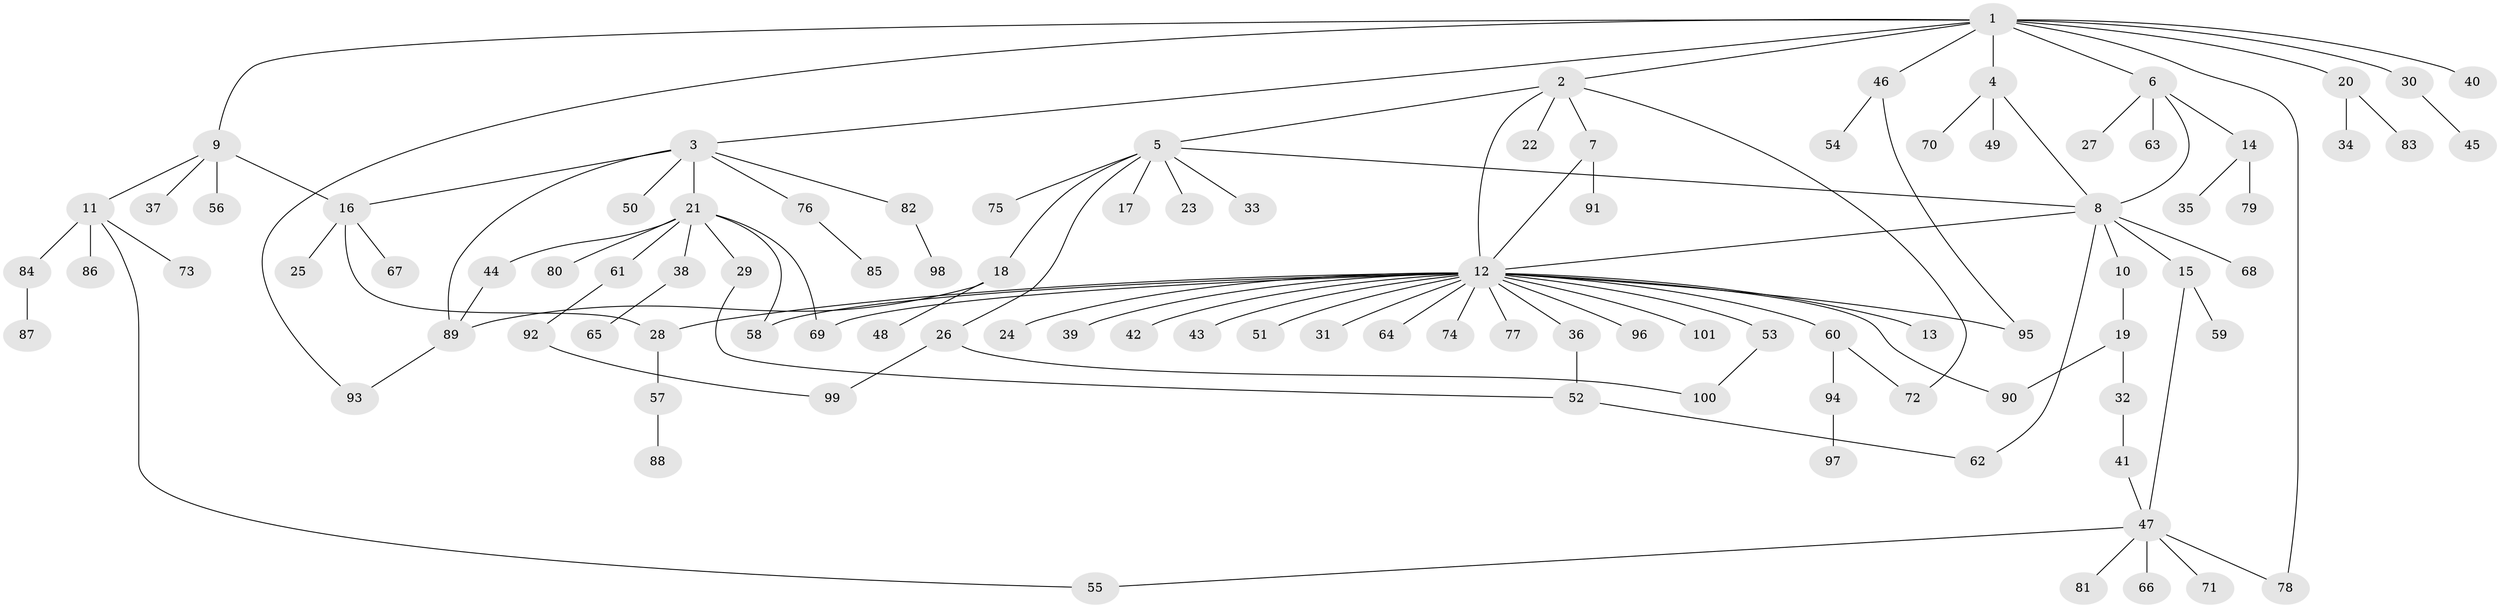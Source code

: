 // Generated by graph-tools (version 1.1) at 2025/35/03/09/25 02:35:47]
// undirected, 101 vertices, 121 edges
graph export_dot {
graph [start="1"]
  node [color=gray90,style=filled];
  1;
  2;
  3;
  4;
  5;
  6;
  7;
  8;
  9;
  10;
  11;
  12;
  13;
  14;
  15;
  16;
  17;
  18;
  19;
  20;
  21;
  22;
  23;
  24;
  25;
  26;
  27;
  28;
  29;
  30;
  31;
  32;
  33;
  34;
  35;
  36;
  37;
  38;
  39;
  40;
  41;
  42;
  43;
  44;
  45;
  46;
  47;
  48;
  49;
  50;
  51;
  52;
  53;
  54;
  55;
  56;
  57;
  58;
  59;
  60;
  61;
  62;
  63;
  64;
  65;
  66;
  67;
  68;
  69;
  70;
  71;
  72;
  73;
  74;
  75;
  76;
  77;
  78;
  79;
  80;
  81;
  82;
  83;
  84;
  85;
  86;
  87;
  88;
  89;
  90;
  91;
  92;
  93;
  94;
  95;
  96;
  97;
  98;
  99;
  100;
  101;
  1 -- 2;
  1 -- 3;
  1 -- 4;
  1 -- 6;
  1 -- 9;
  1 -- 20;
  1 -- 30;
  1 -- 40;
  1 -- 46;
  1 -- 78;
  1 -- 93;
  2 -- 5;
  2 -- 7;
  2 -- 12;
  2 -- 22;
  2 -- 72;
  3 -- 16;
  3 -- 21;
  3 -- 50;
  3 -- 76;
  3 -- 82;
  3 -- 89;
  4 -- 8;
  4 -- 49;
  4 -- 70;
  5 -- 8;
  5 -- 17;
  5 -- 18;
  5 -- 23;
  5 -- 26;
  5 -- 33;
  5 -- 75;
  6 -- 8;
  6 -- 14;
  6 -- 27;
  6 -- 63;
  7 -- 12;
  7 -- 91;
  8 -- 10;
  8 -- 12;
  8 -- 15;
  8 -- 62;
  8 -- 68;
  9 -- 11;
  9 -- 16;
  9 -- 37;
  9 -- 56;
  10 -- 19;
  11 -- 55;
  11 -- 73;
  11 -- 84;
  11 -- 86;
  12 -- 13;
  12 -- 24;
  12 -- 28;
  12 -- 31;
  12 -- 36;
  12 -- 39;
  12 -- 42;
  12 -- 43;
  12 -- 51;
  12 -- 53;
  12 -- 58;
  12 -- 60;
  12 -- 64;
  12 -- 69;
  12 -- 74;
  12 -- 77;
  12 -- 90;
  12 -- 95;
  12 -- 96;
  12 -- 101;
  14 -- 35;
  14 -- 79;
  15 -- 47;
  15 -- 59;
  16 -- 25;
  16 -- 28;
  16 -- 67;
  18 -- 48;
  18 -- 89;
  19 -- 32;
  19 -- 90;
  20 -- 34;
  20 -- 83;
  21 -- 29;
  21 -- 38;
  21 -- 44;
  21 -- 58;
  21 -- 61;
  21 -- 69;
  21 -- 80;
  26 -- 99;
  26 -- 100;
  28 -- 57;
  29 -- 52;
  30 -- 45;
  32 -- 41;
  36 -- 52;
  38 -- 65;
  41 -- 47;
  44 -- 89;
  46 -- 54;
  46 -- 95;
  47 -- 55;
  47 -- 66;
  47 -- 71;
  47 -- 78;
  47 -- 81;
  52 -- 62;
  53 -- 100;
  57 -- 88;
  60 -- 72;
  60 -- 94;
  61 -- 92;
  76 -- 85;
  82 -- 98;
  84 -- 87;
  89 -- 93;
  92 -- 99;
  94 -- 97;
}
